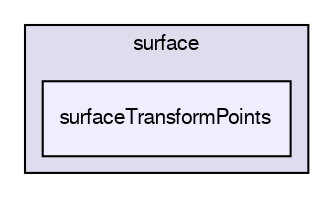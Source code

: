 digraph "applications/utilities/surface/surfaceTransformPoints" {
  bgcolor=transparent;
  compound=true
  node [ fontsize="10", fontname="FreeSans"];
  edge [ labelfontsize="10", labelfontname="FreeSans"];
  subgraph clusterdir_f17de662d5fa06afbf0442aecb6ca0a0 {
    graph [ bgcolor="#ddddee", pencolor="black", label="surface" fontname="FreeSans", fontsize="10", URL="dir_f17de662d5fa06afbf0442aecb6ca0a0.html"]
  dir_70602f7e74b6a4457c05b93416b21b3c [shape=box, label="surfaceTransformPoints", style="filled", fillcolor="#eeeeff", pencolor="black", URL="dir_70602f7e74b6a4457c05b93416b21b3c.html"];
  }
}
